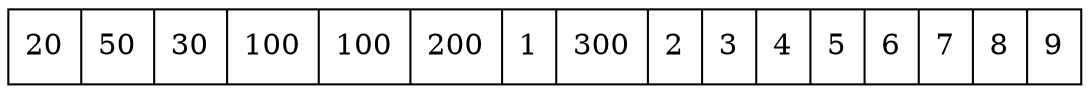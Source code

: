 digraph G{ node [shape = record ];
 rankdir=LR;X[label="{ 20|50|30|100|100|200|1|300|2|3|4|5|6|7|8|9}"]}
